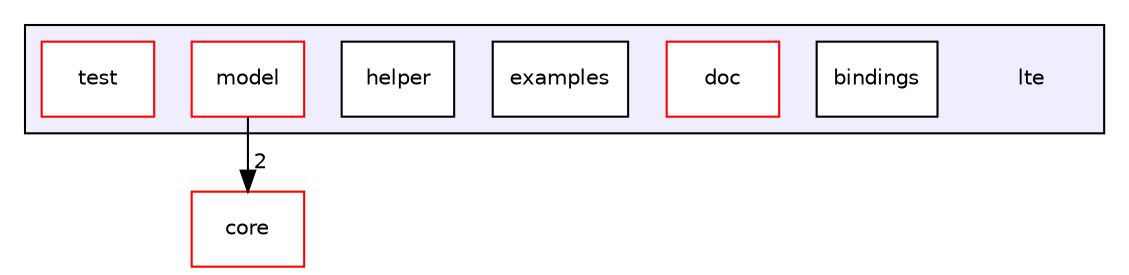 digraph "lte" {
  compound=true
  node [ fontsize="10", fontname="Helvetica"];
  edge [ labelfontsize="10", labelfontname="Helvetica"];
  subgraph clusterdir_116bc2346403de8824dd21039ef5409b {
    graph [ bgcolor="#eeeeff", pencolor="black", label="" URL="dir_116bc2346403de8824dd21039ef5409b.html"];
    dir_116bc2346403de8824dd21039ef5409b [shape=plaintext label="lte"];
    dir_99b0797d02fb56d14cd7fefade5fd567 [shape=box label="bindings" color="black" fillcolor="white" style="filled" URL="dir_99b0797d02fb56d14cd7fefade5fd567.html"];
    dir_6fe2368d892de7337049496a238d48d9 [shape=box label="doc" color="red" fillcolor="white" style="filled" URL="dir_6fe2368d892de7337049496a238d48d9.html"];
    dir_c2fe704bd1ab6ed030d7512025c25fe1 [shape=box label="examples" color="black" fillcolor="white" style="filled" URL="dir_c2fe704bd1ab6ed030d7512025c25fe1.html"];
    dir_f0ed21bb1b7d2d672c39d787be9dbb44 [shape=box label="helper" color="black" fillcolor="white" style="filled" URL="dir_f0ed21bb1b7d2d672c39d787be9dbb44.html"];
    dir_72d40b01c05e4409cf5065840e8c46d2 [shape=box label="model" color="red" fillcolor="white" style="filled" URL="dir_72d40b01c05e4409cf5065840e8c46d2.html"];
    dir_ca0bf3541fc752c5a8bb899c7fd7b0de [shape=box label="test" color="red" fillcolor="white" style="filled" URL="dir_ca0bf3541fc752c5a8bb899c7fd7b0de.html"];
  }
  dir_4270bfced15e0e73154b13468c7c9ad9 [shape=box label="core" fillcolor="white" style="filled" color="red" URL="dir_4270bfced15e0e73154b13468c7c9ad9.html"];
  dir_72d40b01c05e4409cf5065840e8c46d2->dir_4270bfced15e0e73154b13468c7c9ad9 [headlabel="2", labeldistance=1.5 headhref="dir_000190_000014.html"];
}
